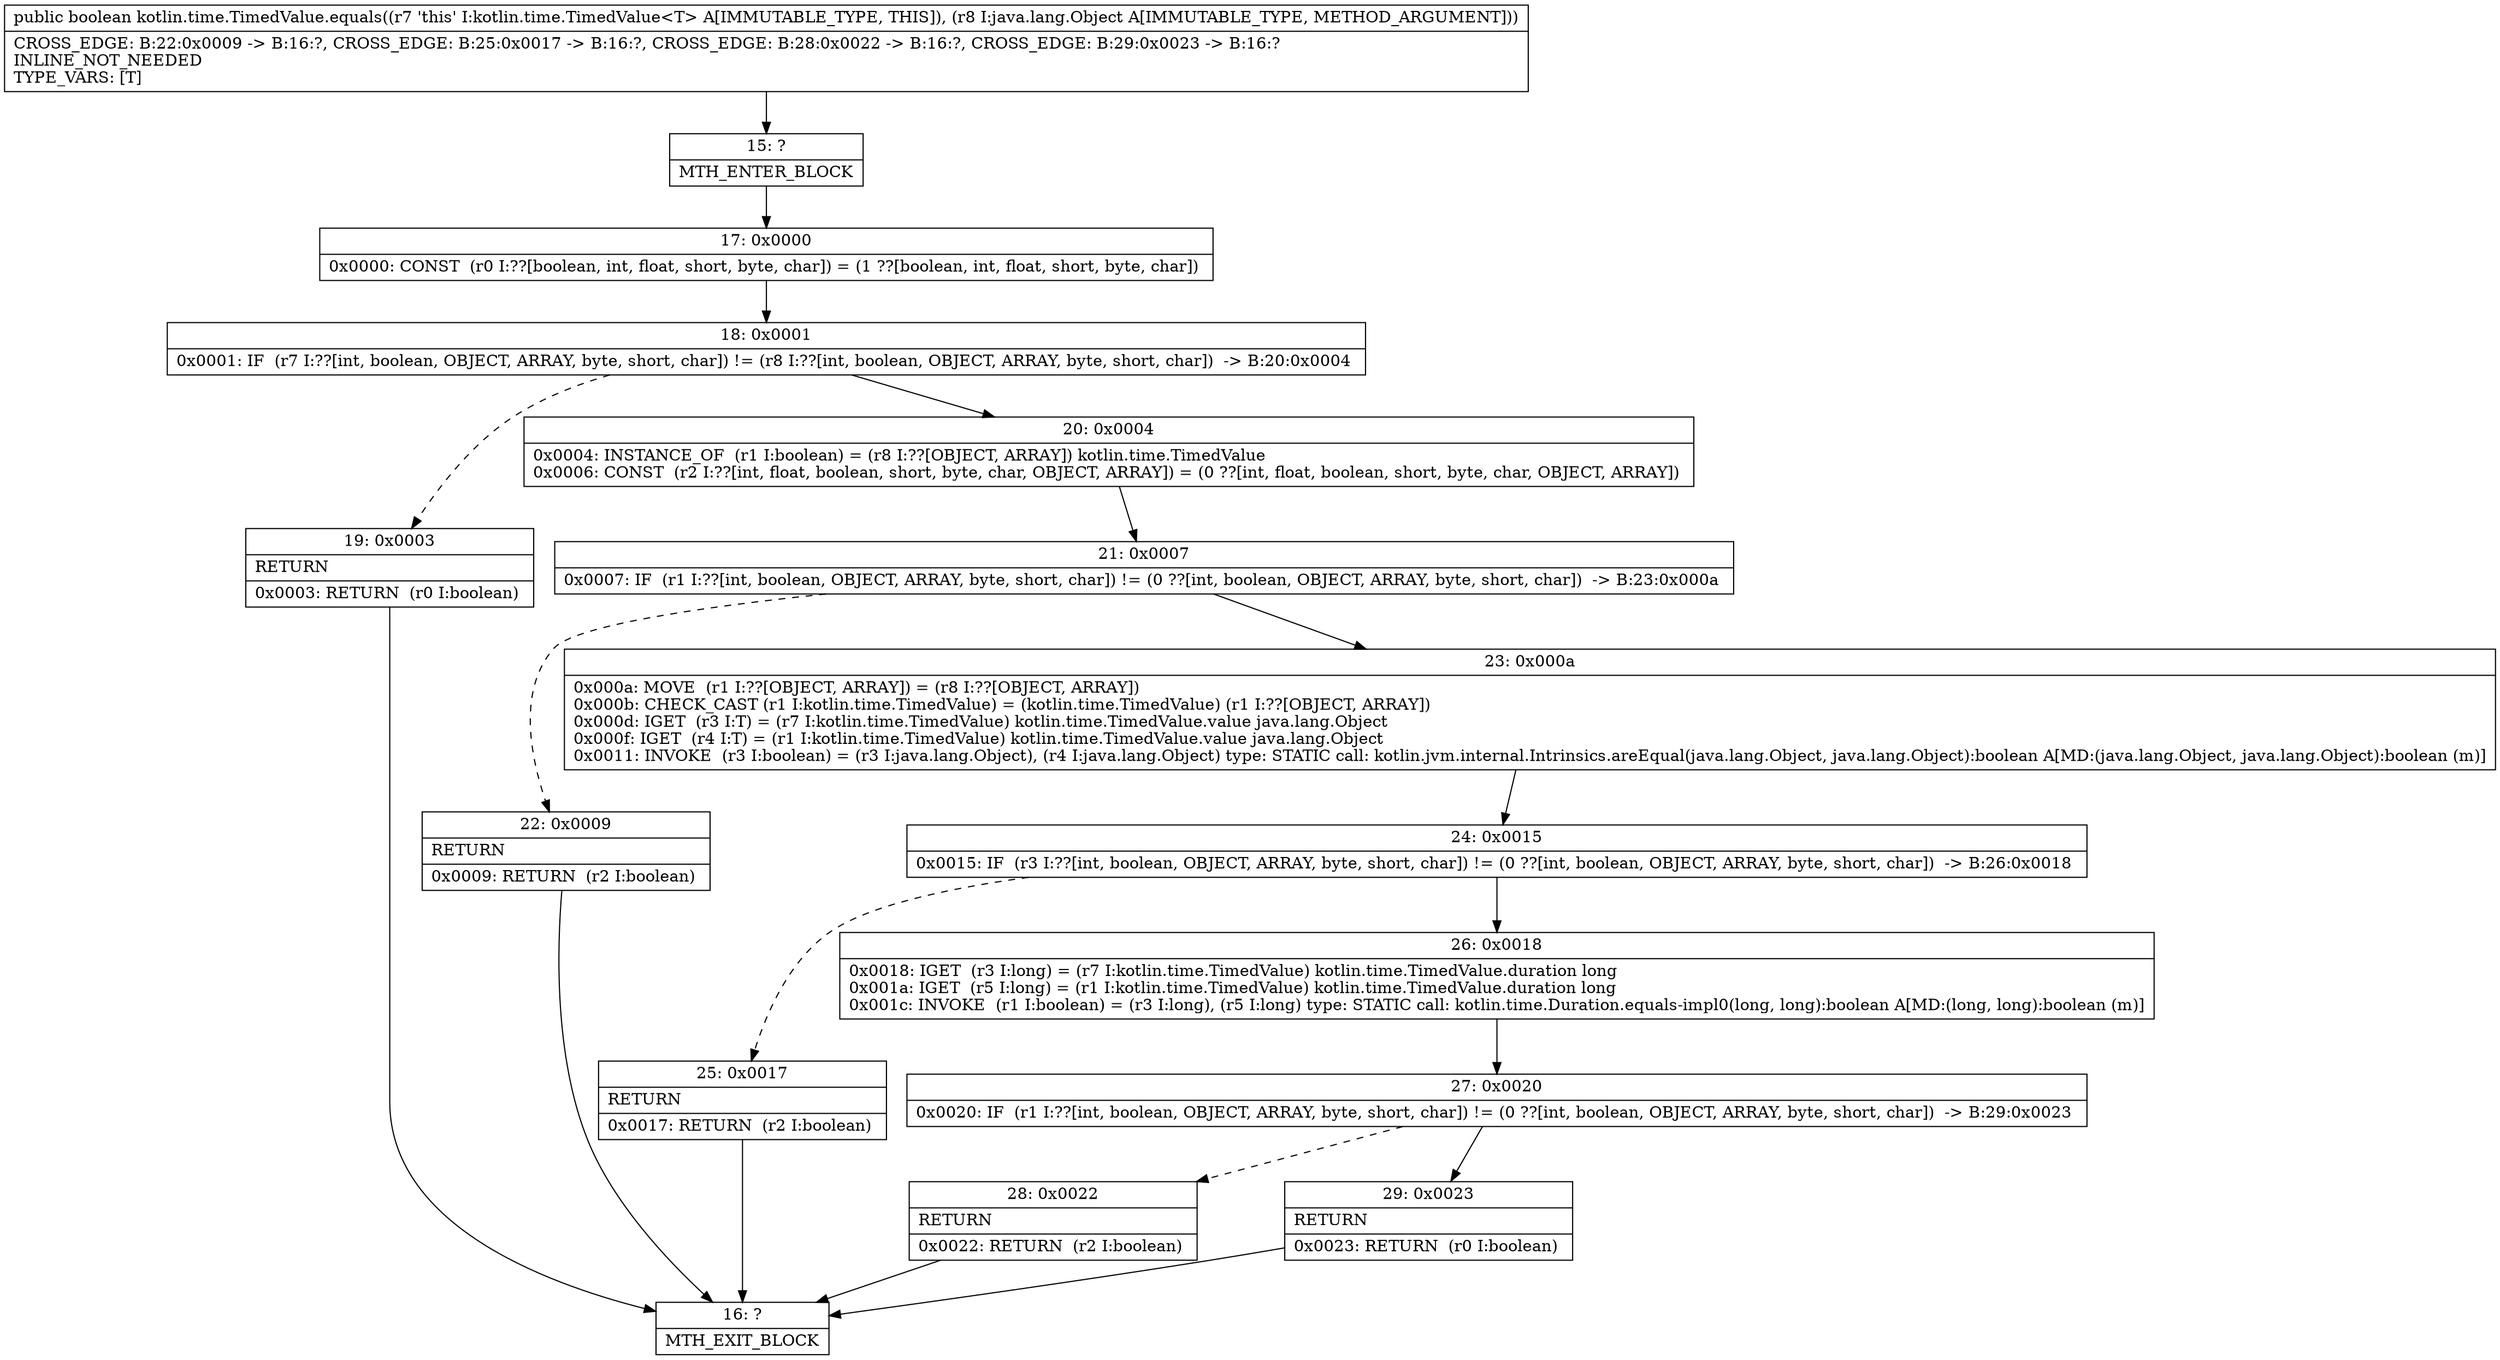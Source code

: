 digraph "CFG forkotlin.time.TimedValue.equals(Ljava\/lang\/Object;)Z" {
Node_15 [shape=record,label="{15\:\ ?|MTH_ENTER_BLOCK\l}"];
Node_17 [shape=record,label="{17\:\ 0x0000|0x0000: CONST  (r0 I:??[boolean, int, float, short, byte, char]) = (1 ??[boolean, int, float, short, byte, char]) \l}"];
Node_18 [shape=record,label="{18\:\ 0x0001|0x0001: IF  (r7 I:??[int, boolean, OBJECT, ARRAY, byte, short, char]) != (r8 I:??[int, boolean, OBJECT, ARRAY, byte, short, char])  \-\> B:20:0x0004 \l}"];
Node_19 [shape=record,label="{19\:\ 0x0003|RETURN\l|0x0003: RETURN  (r0 I:boolean) \l}"];
Node_16 [shape=record,label="{16\:\ ?|MTH_EXIT_BLOCK\l}"];
Node_20 [shape=record,label="{20\:\ 0x0004|0x0004: INSTANCE_OF  (r1 I:boolean) = (r8 I:??[OBJECT, ARRAY]) kotlin.time.TimedValue \l0x0006: CONST  (r2 I:??[int, float, boolean, short, byte, char, OBJECT, ARRAY]) = (0 ??[int, float, boolean, short, byte, char, OBJECT, ARRAY]) \l}"];
Node_21 [shape=record,label="{21\:\ 0x0007|0x0007: IF  (r1 I:??[int, boolean, OBJECT, ARRAY, byte, short, char]) != (0 ??[int, boolean, OBJECT, ARRAY, byte, short, char])  \-\> B:23:0x000a \l}"];
Node_22 [shape=record,label="{22\:\ 0x0009|RETURN\l|0x0009: RETURN  (r2 I:boolean) \l}"];
Node_23 [shape=record,label="{23\:\ 0x000a|0x000a: MOVE  (r1 I:??[OBJECT, ARRAY]) = (r8 I:??[OBJECT, ARRAY]) \l0x000b: CHECK_CAST (r1 I:kotlin.time.TimedValue) = (kotlin.time.TimedValue) (r1 I:??[OBJECT, ARRAY]) \l0x000d: IGET  (r3 I:T) = (r7 I:kotlin.time.TimedValue) kotlin.time.TimedValue.value java.lang.Object \l0x000f: IGET  (r4 I:T) = (r1 I:kotlin.time.TimedValue) kotlin.time.TimedValue.value java.lang.Object \l0x0011: INVOKE  (r3 I:boolean) = (r3 I:java.lang.Object), (r4 I:java.lang.Object) type: STATIC call: kotlin.jvm.internal.Intrinsics.areEqual(java.lang.Object, java.lang.Object):boolean A[MD:(java.lang.Object, java.lang.Object):boolean (m)]\l}"];
Node_24 [shape=record,label="{24\:\ 0x0015|0x0015: IF  (r3 I:??[int, boolean, OBJECT, ARRAY, byte, short, char]) != (0 ??[int, boolean, OBJECT, ARRAY, byte, short, char])  \-\> B:26:0x0018 \l}"];
Node_25 [shape=record,label="{25\:\ 0x0017|RETURN\l|0x0017: RETURN  (r2 I:boolean) \l}"];
Node_26 [shape=record,label="{26\:\ 0x0018|0x0018: IGET  (r3 I:long) = (r7 I:kotlin.time.TimedValue) kotlin.time.TimedValue.duration long \l0x001a: IGET  (r5 I:long) = (r1 I:kotlin.time.TimedValue) kotlin.time.TimedValue.duration long \l0x001c: INVOKE  (r1 I:boolean) = (r3 I:long), (r5 I:long) type: STATIC call: kotlin.time.Duration.equals\-impl0(long, long):boolean A[MD:(long, long):boolean (m)]\l}"];
Node_27 [shape=record,label="{27\:\ 0x0020|0x0020: IF  (r1 I:??[int, boolean, OBJECT, ARRAY, byte, short, char]) != (0 ??[int, boolean, OBJECT, ARRAY, byte, short, char])  \-\> B:29:0x0023 \l}"];
Node_28 [shape=record,label="{28\:\ 0x0022|RETURN\l|0x0022: RETURN  (r2 I:boolean) \l}"];
Node_29 [shape=record,label="{29\:\ 0x0023|RETURN\l|0x0023: RETURN  (r0 I:boolean) \l}"];
MethodNode[shape=record,label="{public boolean kotlin.time.TimedValue.equals((r7 'this' I:kotlin.time.TimedValue\<T\> A[IMMUTABLE_TYPE, THIS]), (r8 I:java.lang.Object A[IMMUTABLE_TYPE, METHOD_ARGUMENT]))  | CROSS_EDGE: B:22:0x0009 \-\> B:16:?, CROSS_EDGE: B:25:0x0017 \-\> B:16:?, CROSS_EDGE: B:28:0x0022 \-\> B:16:?, CROSS_EDGE: B:29:0x0023 \-\> B:16:?\lINLINE_NOT_NEEDED\lTYPE_VARS: [T]\l}"];
MethodNode -> Node_15;Node_15 -> Node_17;
Node_17 -> Node_18;
Node_18 -> Node_19[style=dashed];
Node_18 -> Node_20;
Node_19 -> Node_16;
Node_20 -> Node_21;
Node_21 -> Node_22[style=dashed];
Node_21 -> Node_23;
Node_22 -> Node_16;
Node_23 -> Node_24;
Node_24 -> Node_25[style=dashed];
Node_24 -> Node_26;
Node_25 -> Node_16;
Node_26 -> Node_27;
Node_27 -> Node_28[style=dashed];
Node_27 -> Node_29;
Node_28 -> Node_16;
Node_29 -> Node_16;
}

